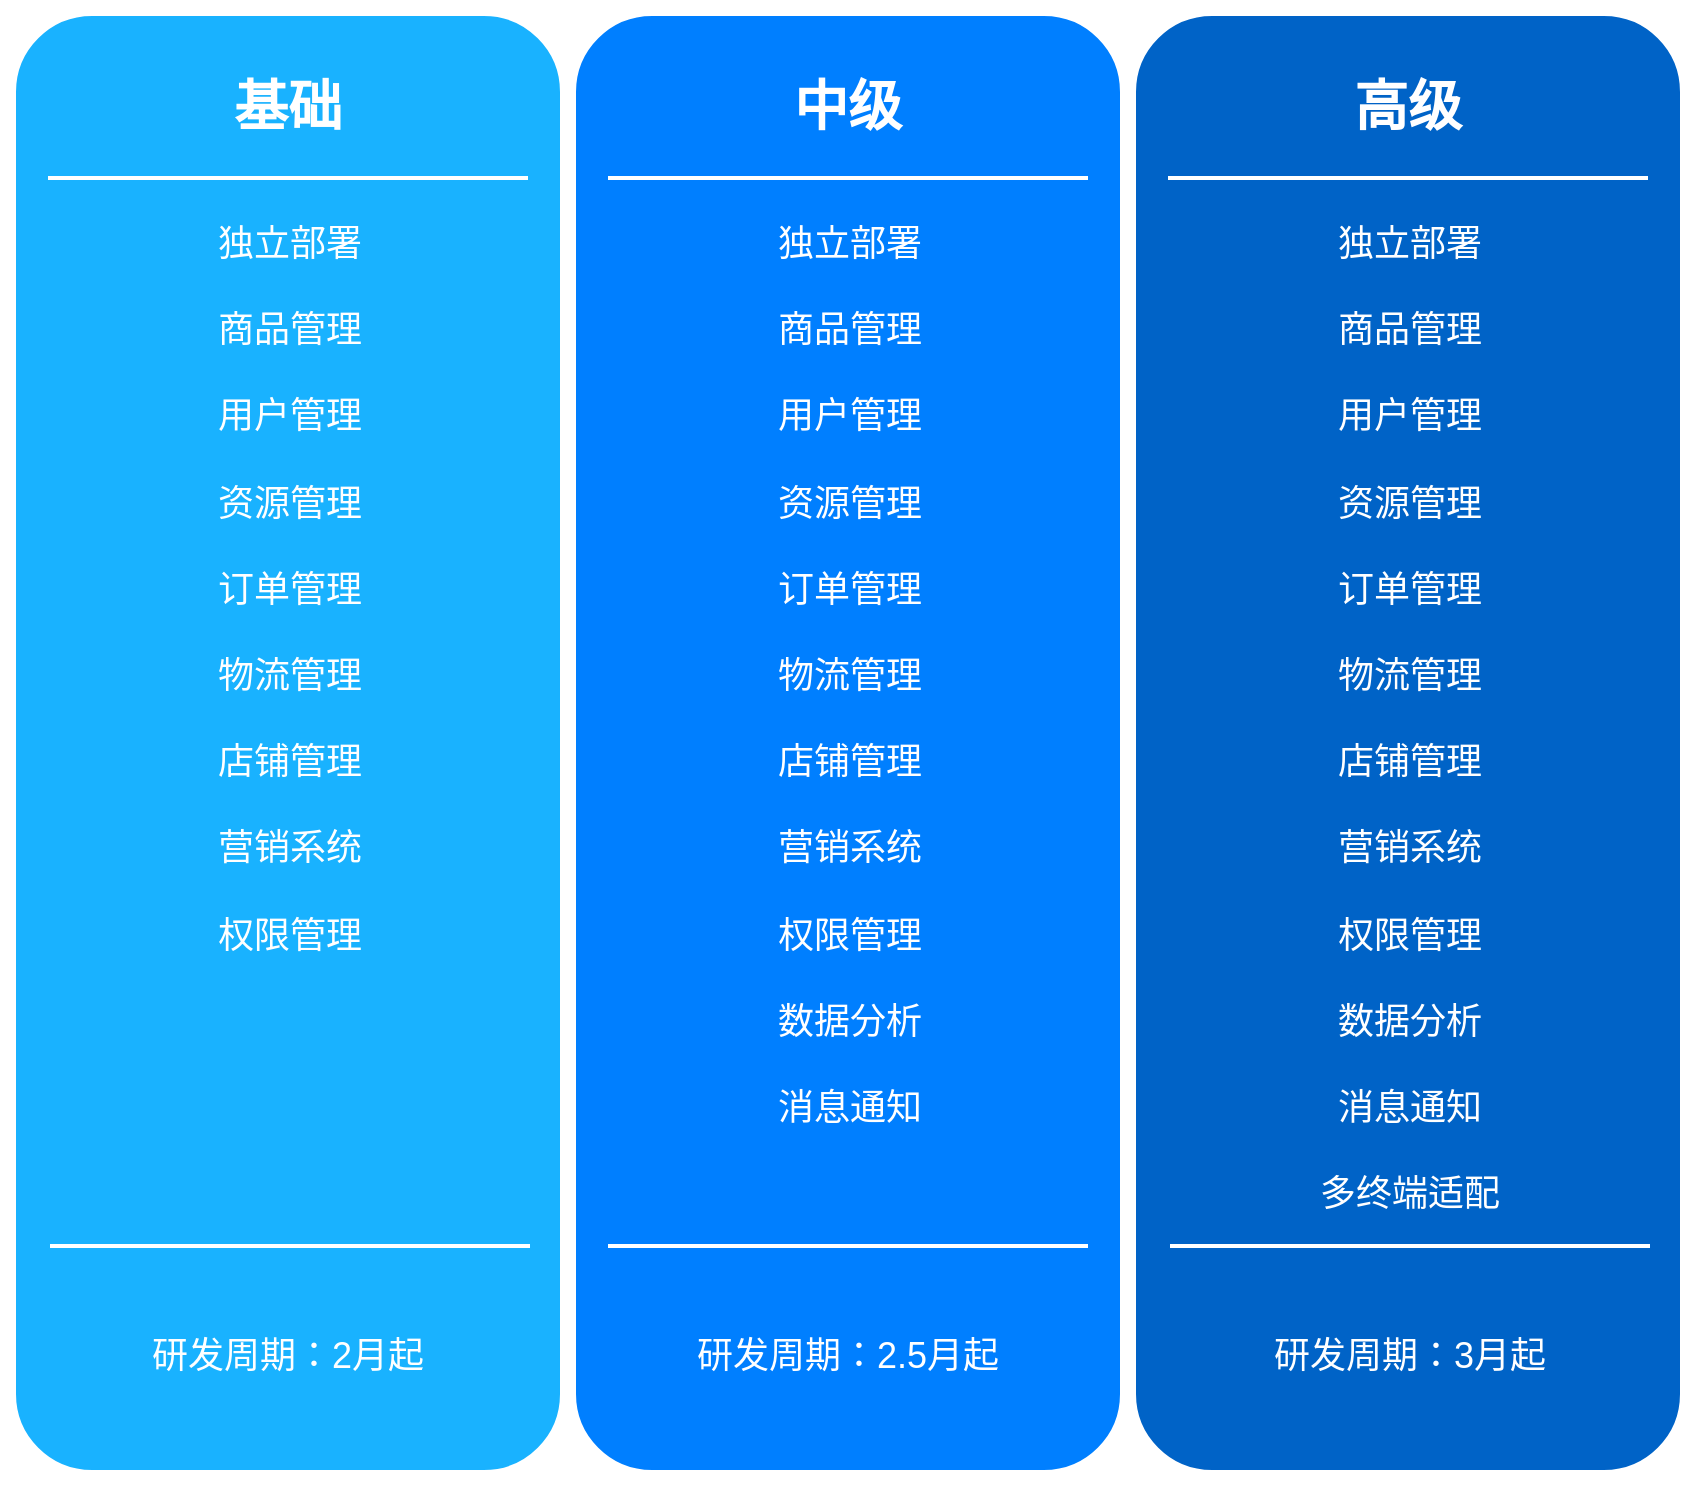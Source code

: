 <mxfile version="23.1.6" type="github">
  <diagram name="Page-1" id="12e1b939-464a-85fe-373e-61e167be1490">
    <mxGraphModel dx="954" dy="675" grid="1" gridSize="10" guides="1" tooltips="1" connect="1" arrows="1" fold="1" page="1" pageScale="1.5" pageWidth="1169" pageHeight="826" background="none" math="0" shadow="0">
      <root>
        <mxCell id="0" />
        <mxCell id="1" parent="0" />
        <mxCell id="60da8b9f42644d3a-2" value="" style="whiteSpace=wrap;html=1;rounded=1;shadow=0;strokeWidth=8;fontSize=20;align=center;fillColor=#19b2ff;strokeColor=#FFFFFF;" parent="1" vertex="1">
          <mxGeometry x="316" y="405" width="280" height="735" as="geometry" />
        </mxCell>
        <mxCell id="60da8b9f42644d3a-3" value="基础" style="text;html=1;strokeColor=none;fillColor=none;align=center;verticalAlign=middle;whiteSpace=wrap;rounded=0;shadow=0;fontSize=27;fontColor=#FFFFFF;fontStyle=1" parent="1" vertex="1">
          <mxGeometry x="316" y="425" width="280" height="60" as="geometry" />
        </mxCell>
        <mxCell id="60da8b9f42644d3a-6" value="" style="line;strokeWidth=2;html=1;rounded=0;shadow=0;fontSize=27;align=center;fillColor=none;strokeColor=#FFFFFF;" parent="1" vertex="1">
          <mxGeometry x="336" y="485" width="240" height="10" as="geometry" />
        </mxCell>
        <mxCell id="60da8b9f42644d3a-17" value="" style="whiteSpace=wrap;html=1;rounded=1;shadow=0;strokeWidth=8;fontSize=20;align=center;fillColor=#007fff;strokeColor=#FFFFFF;" parent="1" vertex="1">
          <mxGeometry x="596" y="405" width="280" height="735" as="geometry" />
        </mxCell>
        <mxCell id="60da8b9f42644d3a-18" value="中级" style="text;html=1;strokeColor=none;fillColor=none;align=center;verticalAlign=middle;whiteSpace=wrap;rounded=0;shadow=0;fontSize=27;fontColor=#FFFFFF;fontStyle=1" parent="1" vertex="1">
          <mxGeometry x="596" y="425" width="280" height="60" as="geometry" />
        </mxCell>
        <mxCell id="60da8b9f42644d3a-20" value="" style="line;strokeWidth=2;html=1;rounded=0;shadow=0;fontSize=27;align=center;fillColor=none;strokeColor=#FFFFFF;" parent="1" vertex="1">
          <mxGeometry x="616" y="485" width="240" height="10" as="geometry" />
        </mxCell>
        <mxCell id="60da8b9f42644d3a-24" value="" style="whiteSpace=wrap;html=1;rounded=1;shadow=0;strokeWidth=8;fontSize=20;align=center;fillColor=#0063C7;strokeColor=#FFFFFF;" parent="1" vertex="1">
          <mxGeometry x="876" y="405" width="280" height="735" as="geometry" />
        </mxCell>
        <mxCell id="60da8b9f42644d3a-25" value="高级" style="text;html=1;strokeColor=none;fillColor=none;align=center;verticalAlign=middle;whiteSpace=wrap;rounded=0;shadow=0;fontSize=27;fontColor=#FFFFFF;fontStyle=1" parent="1" vertex="1">
          <mxGeometry x="876" y="425" width="280" height="60" as="geometry" />
        </mxCell>
        <mxCell id="60da8b9f42644d3a-27" value="" style="line;strokeWidth=2;html=1;rounded=0;shadow=0;fontSize=27;align=center;fillColor=none;strokeColor=#FFFFFF;" parent="1" vertex="1">
          <mxGeometry x="896" y="485" width="240" height="10" as="geometry" />
        </mxCell>
        <mxCell id="e4hgR3kDQSiYnHgpyTBr-1" value="独立部署&lt;br style=&quot;border-color: var(--border-color); font-size: 18px;&quot;&gt;&lt;br style=&quot;border-color: var(--border-color); font-size: 18px;&quot;&gt;商品管理&lt;br&gt;&lt;br&gt;用户管理&lt;br style=&quot;border-color: var(--border-color);&quot;&gt;&lt;br style=&quot;border-color: var(--border-color);&quot;&gt;资源管理&lt;br style=&quot;border-color: var(--border-color); font-size: 18px;&quot;&gt;&lt;br style=&quot;border-color: var(--border-color); font-size: 18px;&quot;&gt;订单管理&lt;br&gt;&lt;br style=&quot;border-color: var(--border-color);&quot;&gt;物流管理&lt;br style=&quot;border-color: var(--border-color); font-size: 18px;&quot;&gt;&lt;br style=&quot;border-color: var(--border-color); font-size: 18px;&quot;&gt;店铺管理&lt;br style=&quot;border-color: var(--border-color); font-size: 18px;&quot;&gt;&lt;br&gt;营销系统&lt;br style=&quot;border-color: var(--border-color);&quot;&gt;&lt;br style=&quot;border-color: var(--border-color); font-size: 18px;&quot;&gt;权限管理&lt;div&gt;&lt;br&gt;&lt;/div&gt;" style="text;html=1;strokeColor=none;fillColor=none;align=center;verticalAlign=top;whiteSpace=wrap;rounded=0;shadow=0;fontSize=18;fontColor=#FFFFFF;" parent="1" vertex="1">
          <mxGeometry x="317" y="506" width="280" height="295" as="geometry" />
        </mxCell>
        <mxCell id="e4hgR3kDQSiYnHgpyTBr-4" value="独立部署&lt;br style=&quot;border-color: var(--border-color); font-size: 18px;&quot;&gt;&lt;br style=&quot;border-color: var(--border-color); font-size: 18px;&quot;&gt;商品管理&lt;br&gt;&lt;br&gt;用户管理&lt;br style=&quot;border-color: var(--border-color);&quot;&gt;&lt;br style=&quot;border-color: var(--border-color);&quot;&gt;资源管理&lt;br style=&quot;border-color: var(--border-color); font-size: 18px;&quot;&gt;&lt;br style=&quot;border-color: var(--border-color); font-size: 18px;&quot;&gt;订单管理&lt;br&gt;&lt;br style=&quot;border-color: var(--border-color);&quot;&gt;物流管理&lt;br style=&quot;border-color: var(--border-color); font-size: 18px;&quot;&gt;&lt;br&gt;店铺管理&lt;br&gt;&lt;br&gt;营销系统&lt;br style=&quot;border-color: var(--border-color);&quot;&gt;&lt;br style=&quot;border-color: var(--border-color); font-size: 18px;&quot;&gt;权限管理&lt;br style=&quot;font-size: 18px;&quot;&gt;&lt;br style=&quot;font-size: 18px;&quot;&gt;数据分析&lt;br&gt;&lt;br&gt;消息通知" style="text;html=1;strokeColor=none;fillColor=none;align=center;verticalAlign=top;whiteSpace=wrap;rounded=0;shadow=0;fontSize=18;fontColor=#FFFFFF;" parent="1" vertex="1">
          <mxGeometry x="597" y="506" width="280" height="295" as="geometry" />
        </mxCell>
        <mxCell id="e4hgR3kDQSiYnHgpyTBr-5" value="独立部署&lt;br style=&quot;border-color: var(--border-color); font-size: 18px;&quot;&gt;&lt;br style=&quot;border-color: var(--border-color); font-size: 18px;&quot;&gt;商品管理&lt;br&gt;&lt;br&gt;用户管理&lt;br&gt;&lt;br&gt;资源管理&lt;br style=&quot;border-color: var(--border-color); font-size: 18px;&quot;&gt;&lt;br style=&quot;border-color: var(--border-color); font-size: 18px;&quot;&gt;订单管理&lt;br&gt;&lt;br&gt;物流管理&lt;br style=&quot;border-color: var(--border-color); font-size: 18px;&quot;&gt;&lt;br style=&quot;border-color: var(--border-color); font-size: 18px;&quot;&gt;店铺管理&lt;br style=&quot;border-color: var(--border-color);&quot;&gt;&lt;br&gt;营销系统&lt;br style=&quot;border-color: var(--border-color); font-size: 18px;&quot;&gt;&lt;br style=&quot;border-color: var(--border-color); font-size: 18px;&quot;&gt;权限管理&lt;br style=&quot;font-size: 18px;&quot;&gt;&lt;br style=&quot;font-size: 18px;&quot;&gt;数据分析&lt;br&gt;&lt;br&gt;消息通知&lt;br style=&quot;border-color: var(--border-color);&quot;&gt;&lt;br&gt;多终端适配&lt;div&gt;&lt;br&gt;&lt;/div&gt;" style="text;html=1;strokeColor=none;fillColor=none;align=center;verticalAlign=top;whiteSpace=wrap;rounded=0;shadow=0;fontSize=18;fontColor=#FFFFFF;" parent="1" vertex="1">
          <mxGeometry x="877" y="506" width="280" height="294" as="geometry" />
        </mxCell>
        <mxCell id="2g8Zs7U-81JwEwkaxc3O-1" value="" style="line;strokeWidth=2;html=1;rounded=0;shadow=0;fontSize=27;align=center;fillColor=none;strokeColor=#FFFFFF;" parent="1" vertex="1">
          <mxGeometry x="337" y="1019" width="240" height="10" as="geometry" />
        </mxCell>
        <mxCell id="2g8Zs7U-81JwEwkaxc3O-2" value="" style="line;strokeWidth=2;html=1;rounded=0;shadow=0;fontSize=27;align=center;fillColor=none;strokeColor=#FFFFFF;" parent="1" vertex="1">
          <mxGeometry x="897" y="1019" width="240" height="10" as="geometry" />
        </mxCell>
        <mxCell id="2g8Zs7U-81JwEwkaxc3O-3" value="" style="line;strokeWidth=2;html=1;rounded=0;shadow=0;fontSize=27;align=center;fillColor=none;strokeColor=#FFFFFF;" parent="1" vertex="1">
          <mxGeometry x="616" y="1019" width="240" height="10" as="geometry" />
        </mxCell>
        <mxCell id="2g8Zs7U-81JwEwkaxc3O-4" value="研发周期：3月起" style="text;html=1;strokeColor=none;fillColor=none;align=center;verticalAlign=middle;whiteSpace=wrap;rounded=0;shadow=0;fontSize=18;fontColor=#FFFFFF;" parent="1" vertex="1">
          <mxGeometry x="877" y="1029" width="280" height="100" as="geometry" />
        </mxCell>
        <mxCell id="2g8Zs7U-81JwEwkaxc3O-5" value="研发周期：2月起" style="text;html=1;strokeColor=none;fillColor=none;align=center;verticalAlign=middle;whiteSpace=wrap;rounded=0;shadow=0;fontSize=18;fontColor=#FFFFFF;" parent="1" vertex="1">
          <mxGeometry x="316" y="1029" width="280" height="100" as="geometry" />
        </mxCell>
        <mxCell id="2g8Zs7U-81JwEwkaxc3O-6" value="研发周期：2.5月起" style="text;html=1;strokeColor=none;fillColor=none;align=center;verticalAlign=middle;whiteSpace=wrap;rounded=0;shadow=0;fontSize=18;fontColor=#FFFFFF;" parent="1" vertex="1">
          <mxGeometry x="596" y="1029" width="280" height="100" as="geometry" />
        </mxCell>
      </root>
    </mxGraphModel>
  </diagram>
</mxfile>
